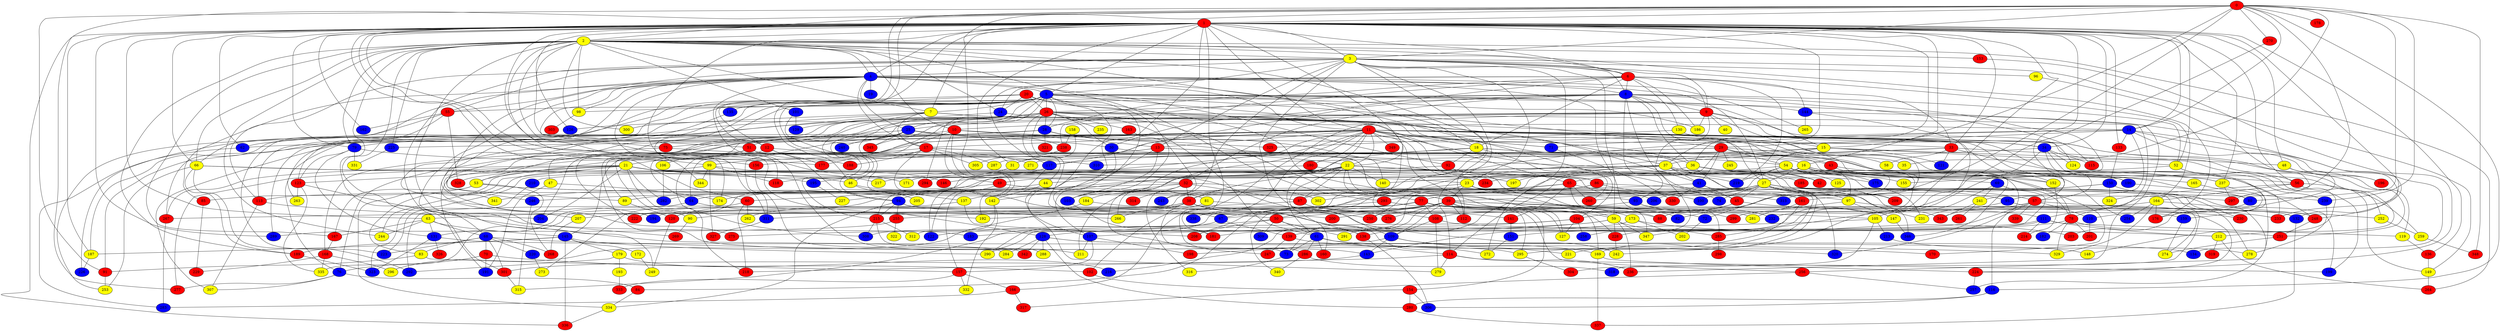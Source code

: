 graph {
0 [style = filled fillcolor = red];
1 [style = filled fillcolor = red];
2 [style = filled fillcolor = yellow];
3 [style = filled fillcolor = yellow];
4 [style = filled fillcolor = blue];
5 [style = filled fillcolor = blue];
6 [style = filled fillcolor = red];
7 [style = filled fillcolor = yellow];
8 [style = filled fillcolor = blue];
9 [style = filled fillcolor = red];
10 [style = filled fillcolor = red];
11 [style = filled fillcolor = red];
12 [style = filled fillcolor = red];
13 [style = filled fillcolor = red];
14 [style = filled fillcolor = blue];
15 [style = filled fillcolor = yellow];
16 [style = filled fillcolor = yellow];
17 [style = filled fillcolor = red];
18 [style = filled fillcolor = yellow];
19 [style = filled fillcolor = blue];
20 [style = filled fillcolor = red];
21 [style = filled fillcolor = yellow];
22 [style = filled fillcolor = yellow];
23 [style = filled fillcolor = yellow];
24 [style = filled fillcolor = blue];
25 [style = filled fillcolor = blue];
26 [style = filled fillcolor = red];
27 [style = filled fillcolor = yellow];
28 [style = filled fillcolor = blue];
29 [style = filled fillcolor = red];
30 [style = filled fillcolor = blue];
31 [style = filled fillcolor = yellow];
32 [style = filled fillcolor = red];
33 [style = filled fillcolor = red];
34 [style = filled fillcolor = blue];
35 [style = filled fillcolor = yellow];
36 [style = filled fillcolor = yellow];
37 [style = filled fillcolor = yellow];
38 [style = filled fillcolor = red];
39 [style = filled fillcolor = red];
40 [style = filled fillcolor = yellow];
41 [style = filled fillcolor = blue];
42 [style = filled fillcolor = red];
43 [style = filled fillcolor = red];
44 [style = filled fillcolor = yellow];
45 [style = filled fillcolor = red];
46 [style = filled fillcolor = yellow];
47 [style = filled fillcolor = yellow];
48 [style = filled fillcolor = yellow];
49 [style = filled fillcolor = red];
50 [style = filled fillcolor = red];
51 [style = filled fillcolor = red];
52 [style = filled fillcolor = yellow];
53 [style = filled fillcolor = yellow];
54 [style = filled fillcolor = yellow];
55 [style = filled fillcolor = red];
56 [style = filled fillcolor = red];
57 [style = filled fillcolor = red];
58 [style = filled fillcolor = yellow];
59 [style = filled fillcolor = yellow];
60 [style = filled fillcolor = red];
61 [style = filled fillcolor = blue];
62 [style = filled fillcolor = blue];
63 [style = filled fillcolor = yellow];
64 [style = filled fillcolor = blue];
65 [style = filled fillcolor = red];
66 [style = filled fillcolor = yellow];
67 [style = filled fillcolor = blue];
68 [style = filled fillcolor = blue];
69 [style = filled fillcolor = blue];
70 [style = filled fillcolor = red];
71 [style = filled fillcolor = blue];
72 [style = filled fillcolor = blue];
73 [style = filled fillcolor = blue];
74 [style = filled fillcolor = blue];
75 [style = filled fillcolor = red];
76 [style = filled fillcolor = blue];
77 [style = filled fillcolor = red];
78 [style = filled fillcolor = red];
79 [style = filled fillcolor = blue];
80 [style = filled fillcolor = blue];
81 [style = filled fillcolor = yellow];
82 [style = filled fillcolor = blue];
83 [style = filled fillcolor = yellow];
84 [style = filled fillcolor = red];
85 [style = filled fillcolor = red];
86 [style = filled fillcolor = red];
87 [style = filled fillcolor = red];
88 [style = filled fillcolor = red];
89 [style = filled fillcolor = yellow];
90 [style = filled fillcolor = yellow];
91 [style = filled fillcolor = red];
92 [style = filled fillcolor = red];
93 [style = filled fillcolor = blue];
94 [style = filled fillcolor = blue];
95 [style = filled fillcolor = blue];
96 [style = filled fillcolor = yellow];
97 [style = filled fillcolor = yellow];
98 [style = filled fillcolor = yellow];
99 [style = filled fillcolor = yellow];
100 [style = filled fillcolor = blue];
101 [style = filled fillcolor = blue];
102 [style = filled fillcolor = red];
103 [style = filled fillcolor = blue];
104 [style = filled fillcolor = red];
105 [style = filled fillcolor = yellow];
106 [style = filled fillcolor = yellow];
107 [style = filled fillcolor = blue];
108 [style = filled fillcolor = red];
109 [style = filled fillcolor = blue];
110 [style = filled fillcolor = blue];
111 [style = filled fillcolor = blue];
112 [style = filled fillcolor = red];
113 [style = filled fillcolor = red];
114 [style = filled fillcolor = red];
115 [style = filled fillcolor = red];
116 [style = filled fillcolor = blue];
117 [style = filled fillcolor = blue];
118 [style = filled fillcolor = red];
119 [style = filled fillcolor = yellow];
120 [style = filled fillcolor = red];
121 [style = filled fillcolor = blue];
122 [style = filled fillcolor = blue];
123 [style = filled fillcolor = red];
124 [style = filled fillcolor = yellow];
125 [style = filled fillcolor = yellow];
126 [style = filled fillcolor = blue];
127 [style = filled fillcolor = yellow];
128 [style = filled fillcolor = blue];
129 [style = filled fillcolor = blue];
130 [style = filled fillcolor = yellow];
131 [style = filled fillcolor = blue];
132 [style = filled fillcolor = blue];
133 [style = filled fillcolor = red];
134 [style = filled fillcolor = blue];
135 [style = filled fillcolor = blue];
136 [style = filled fillcolor = red];
137 [style = filled fillcolor = yellow];
138 [style = filled fillcolor = red];
139 [style = filled fillcolor = red];
140 [style = filled fillcolor = yellow];
141 [style = filled fillcolor = red];
142 [style = filled fillcolor = yellow];
143 [style = filled fillcolor = blue];
144 [style = filled fillcolor = blue];
145 [style = filled fillcolor = blue];
146 [style = filled fillcolor = red];
147 [style = filled fillcolor = yellow];
148 [style = filled fillcolor = yellow];
149 [style = filled fillcolor = yellow];
150 [style = filled fillcolor = blue];
151 [style = filled fillcolor = blue];
152 [style = filled fillcolor = yellow];
153 [style = filled fillcolor = red];
154 [style = filled fillcolor = red];
155 [style = filled fillcolor = yellow];
156 [style = filled fillcolor = red];
157 [style = filled fillcolor = red];
158 [style = filled fillcolor = yellow];
159 [style = filled fillcolor = blue];
160 [style = filled fillcolor = red];
161 [style = filled fillcolor = red];
162 [style = filled fillcolor = blue];
163 [style = filled fillcolor = red];
164 [style = filled fillcolor = yellow];
165 [style = filled fillcolor = yellow];
166 [style = filled fillcolor = red];
167 [style = filled fillcolor = red];
168 [style = filled fillcolor = red];
169 [style = filled fillcolor = yellow];
170 [style = filled fillcolor = red];
171 [style = filled fillcolor = yellow];
172 [style = filled fillcolor = yellow];
173 [style = filled fillcolor = yellow];
174 [style = filled fillcolor = yellow];
175 [style = filled fillcolor = blue];
176 [style = filled fillcolor = red];
177 [style = filled fillcolor = red];
178 [style = filled fillcolor = red];
179 [style = filled fillcolor = yellow];
180 [style = filled fillcolor = red];
181 [style = filled fillcolor = red];
182 [style = filled fillcolor = blue];
183 [style = filled fillcolor = blue];
184 [style = filled fillcolor = yellow];
185 [style = filled fillcolor = red];
186 [style = filled fillcolor = yellow];
187 [style = filled fillcolor = yellow];
188 [style = filled fillcolor = red];
189 [style = filled fillcolor = red];
190 [style = filled fillcolor = blue];
191 [style = filled fillcolor = blue];
192 [style = filled fillcolor = yellow];
193 [style = filled fillcolor = yellow];
194 [style = filled fillcolor = blue];
195 [style = filled fillcolor = blue];
196 [style = filled fillcolor = red];
197 [style = filled fillcolor = yellow];
198 [style = filled fillcolor = red];
199 [style = filled fillcolor = blue];
200 [style = filled fillcolor = red];
201 [style = filled fillcolor = red];
202 [style = filled fillcolor = yellow];
203 [style = filled fillcolor = red];
204 [style = filled fillcolor = blue];
205 [style = filled fillcolor = yellow];
206 [style = filled fillcolor = blue];
207 [style = filled fillcolor = yellow];
208 [style = filled fillcolor = red];
209 [style = filled fillcolor = red];
210 [style = filled fillcolor = blue];
211 [style = filled fillcolor = yellow];
212 [style = filled fillcolor = yellow];
213 [style = filled fillcolor = blue];
214 [style = filled fillcolor = red];
215 [style = filled fillcolor = red];
216 [style = filled fillcolor = blue];
217 [style = filled fillcolor = yellow];
218 [style = filled fillcolor = red];
219 [style = filled fillcolor = blue];
220 [style = filled fillcolor = blue];
221 [style = filled fillcolor = yellow];
222 [style = filled fillcolor = red];
223 [style = filled fillcolor = blue];
224 [style = filled fillcolor = red];
225 [style = filled fillcolor = blue];
226 [style = filled fillcolor = blue];
227 [style = filled fillcolor = yellow];
228 [style = filled fillcolor = red];
229 [style = filled fillcolor = red];
230 [style = filled fillcolor = red];
231 [style = filled fillcolor = yellow];
232 [style = filled fillcolor = blue];
233 [style = filled fillcolor = red];
234 [style = filled fillcolor = red];
235 [style = filled fillcolor = yellow];
236 [style = filled fillcolor = red];
237 [style = filled fillcolor = yellow];
238 [style = filled fillcolor = red];
239 [style = filled fillcolor = blue];
240 [style = filled fillcolor = blue];
241 [style = filled fillcolor = yellow];
242 [style = filled fillcolor = yellow];
243 [style = filled fillcolor = blue];
244 [style = filled fillcolor = yellow];
245 [style = filled fillcolor = yellow];
246 [style = filled fillcolor = blue];
247 [style = filled fillcolor = red];
248 [style = filled fillcolor = red];
249 [style = filled fillcolor = yellow];
250 [style = filled fillcolor = red];
251 [style = filled fillcolor = red];
252 [style = filled fillcolor = yellow];
253 [style = filled fillcolor = yellow];
254 [style = filled fillcolor = blue];
255 [style = filled fillcolor = red];
256 [style = filled fillcolor = red];
257 [style = filled fillcolor = blue];
258 [style = filled fillcolor = blue];
259 [style = filled fillcolor = yellow];
260 [style = filled fillcolor = red];
261 [style = filled fillcolor = red];
262 [style = filled fillcolor = yellow];
263 [style = filled fillcolor = yellow];
264 [style = filled fillcolor = red];
265 [style = filled fillcolor = yellow];
266 [style = filled fillcolor = yellow];
267 [style = filled fillcolor = red];
268 [style = filled fillcolor = red];
269 [style = filled fillcolor = red];
270 [style = filled fillcolor = red];
271 [style = filled fillcolor = yellow];
272 [style = filled fillcolor = yellow];
273 [style = filled fillcolor = yellow];
274 [style = filled fillcolor = yellow];
275 [style = filled fillcolor = red];
276 [style = filled fillcolor = red];
277 [style = filled fillcolor = red];
278 [style = filled fillcolor = yellow];
279 [style = filled fillcolor = yellow];
280 [style = filled fillcolor = red];
281 [style = filled fillcolor = yellow];
282 [style = filled fillcolor = blue];
283 [style = filled fillcolor = blue];
284 [style = filled fillcolor = yellow];
285 [style = filled fillcolor = red];
286 [style = filled fillcolor = red];
287 [style = filled fillcolor = yellow];
288 [style = filled fillcolor = yellow];
289 [style = filled fillcolor = blue];
290 [style = filled fillcolor = yellow];
291 [style = filled fillcolor = yellow];
292 [style = filled fillcolor = blue];
293 [style = filled fillcolor = red];
294 [style = filled fillcolor = red];
295 [style = filled fillcolor = yellow];
296 [style = filled fillcolor = yellow];
297 [style = filled fillcolor = red];
298 [style = filled fillcolor = red];
299 [style = filled fillcolor = red];
300 [style = filled fillcolor = yellow];
301 [style = filled fillcolor = red];
302 [style = filled fillcolor = yellow];
303 [style = filled fillcolor = red];
304 [style = filled fillcolor = red];
305 [style = filled fillcolor = yellow];
306 [style = filled fillcolor = blue];
307 [style = filled fillcolor = yellow];
308 [style = filled fillcolor = blue];
309 [style = filled fillcolor = blue];
310 [style = filled fillcolor = blue];
311 [style = filled fillcolor = blue];
312 [style = filled fillcolor = yellow];
313 [style = filled fillcolor = blue];
314 [style = filled fillcolor = red];
315 [style = filled fillcolor = yellow];
316 [style = filled fillcolor = yellow];
317 [style = filled fillcolor = red];
318 [style = filled fillcolor = blue];
319 [style = filled fillcolor = red];
320 [style = filled fillcolor = blue];
321 [style = filled fillcolor = red];
322 [style = filled fillcolor = yellow];
323 [style = filled fillcolor = blue];
324 [style = filled fillcolor = yellow];
325 [style = filled fillcolor = red];
326 [style = filled fillcolor = red];
327 [style = filled fillcolor = red];
328 [style = filled fillcolor = red];
329 [style = filled fillcolor = yellow];
330 [style = filled fillcolor = red];
331 [style = filled fillcolor = yellow];
332 [style = filled fillcolor = yellow];
333 [style = filled fillcolor = red];
334 [style = filled fillcolor = yellow];
335 [style = filled fillcolor = yellow];
336 [style = filled fillcolor = red];
337 [style = filled fillcolor = red];
338 [style = filled fillcolor = blue];
339 [style = filled fillcolor = red];
340 [style = filled fillcolor = yellow];
341 [style = filled fillcolor = yellow];
342 [style = filled fillcolor = red];
343 [style = filled fillcolor = red];
344 [style = filled fillcolor = yellow];
345 [style = filled fillcolor = red];
346 [style = filled fillcolor = blue];
347 [style = filled fillcolor = yellow];
348 [style = filled fillcolor = red];
349 [style = filled fillcolor = red];
0 -- 14;
0 -- 15;
0 -- 35;
0 -- 46;
0 -- 80;
0 -- 88;
0 -- 91;
0 -- 111;
0 -- 116;
0 -- 122;
0 -- 178;
0 -- 239;
0 -- 270;
0 -- 277;
0 -- 348;
1 -- 2;
0 -- 12;
0 -- 3;
0 -- 2;
0 -- 1;
1 -- 3;
1 -- 4;
1 -- 5;
1 -- 6;
1 -- 7;
1 -- 11;
1 -- 12;
1 -- 14;
1 -- 16;
1 -- 22;
1 -- 31;
1 -- 33;
1 -- 34;
1 -- 36;
1 -- 37;
1 -- 48;
1 -- 52;
1 -- 56;
1 -- 60;
1 -- 62;
1 -- 63;
1 -- 66;
1 -- 79;
1 -- 99;
1 -- 118;
1 -- 126;
1 -- 128;
1 -- 132;
1 -- 133;
1 -- 136;
1 -- 156;
1 -- 162;
1 -- 187;
1 -- 192;
1 -- 228;
1 -- 237;
1 -- 241;
1 -- 286;
1 -- 289;
1 -- 336;
2 -- 3;
2 -- 4;
2 -- 6;
2 -- 7;
2 -- 10;
2 -- 18;
2 -- 24;
2 -- 51;
2 -- 66;
2 -- 68;
2 -- 79;
2 -- 98;
2 -- 101;
2 -- 112;
2 -- 153;
2 -- 167;
2 -- 171;
2 -- 174;
2 -- 176;
2 -- 183;
2 -- 189;
2 -- 225;
2 -- 244;
2 -- 264;
2 -- 293;
2 -- 300;
2 -- 301;
3 -- 4;
3 -- 5;
3 -- 6;
3 -- 8;
3 -- 9;
3 -- 13;
3 -- 23;
3 -- 55;
3 -- 59;
3 -- 87;
3 -- 89;
3 -- 96;
3 -- 113;
3 -- 114;
3 -- 149;
3 -- 164;
3 -- 243;
3 -- 249;
3 -- 272;
3 -- 276;
4 -- 5;
4 -- 8;
4 -- 11;
4 -- 17;
4 -- 19;
4 -- 25;
4 -- 27;
4 -- 55;
4 -- 75;
4 -- 85;
4 -- 92;
4 -- 98;
4 -- 104;
4 -- 194;
4 -- 211;
4 -- 223;
4 -- 265;
4 -- 269;
4 -- 285;
4 -- 344;
5 -- 7;
5 -- 15;
5 -- 25;
5 -- 26;
5 -- 28;
5 -- 29;
5 -- 46;
5 -- 55;
5 -- 108;
5 -- 113;
5 -- 135;
5 -- 144;
5 -- 186;
5 -- 200;
5 -- 226;
5 -- 236;
5 -- 263;
5 -- 275;
5 -- 279;
5 -- 294;
5 -- 299;
5 -- 341;
6 -- 8;
6 -- 9;
6 -- 18;
6 -- 24;
6 -- 28;
6 -- 30;
6 -- 33;
6 -- 117;
6 -- 130;
6 -- 144;
6 -- 186;
6 -- 219;
6 -- 238;
7 -- 14;
7 -- 17;
7 -- 36;
7 -- 62;
7 -- 65;
7 -- 71;
7 -- 94;
7 -- 289;
7 -- 300;
8 -- 9;
8 -- 26;
8 -- 27;
8 -- 32;
8 -- 36;
8 -- 45;
8 -- 52;
8 -- 93;
8 -- 98;
8 -- 115;
8 -- 117;
8 -- 155;
8 -- 311;
9 -- 10;
9 -- 25;
9 -- 34;
9 -- 40;
9 -- 51;
9 -- 82;
9 -- 102;
9 -- 124;
9 -- 186;
9 -- 258;
10 -- 13;
10 -- 49;
10 -- 122;
10 -- 307;
10 -- 308;
10 -- 325;
11 -- 13;
11 -- 15;
11 -- 17;
11 -- 18;
11 -- 22;
11 -- 31;
11 -- 34;
11 -- 58;
11 -- 61;
11 -- 62;
11 -- 71;
11 -- 74;
11 -- 76;
11 -- 79;
11 -- 86;
11 -- 88;
11 -- 89;
11 -- 90;
11 -- 112;
11 -- 119;
11 -- 152;
11 -- 159;
11 -- 166;
11 -- 175;
11 -- 180;
11 -- 184;
11 -- 190;
11 -- 191;
11 -- 212;
11 -- 217;
11 -- 225;
11 -- 247;
11 -- 349;
12 -- 54;
12 -- 94;
12 -- 143;
12 -- 177;
13 -- 16;
13 -- 43;
13 -- 53;
13 -- 64;
13 -- 103;
13 -- 107;
14 -- 29;
14 -- 71;
14 -- 95;
14 -- 133;
14 -- 134;
14 -- 181;
14 -- 196;
14 -- 233;
15 -- 42;
15 -- 50;
15 -- 52;
15 -- 56;
15 -- 121;
15 -- 310;
16 -- 27;
16 -- 49;
16 -- 80;
16 -- 100;
16 -- 120;
16 -- 165;
16 -- 175;
16 -- 232;
16 -- 237;
16 -- 248;
17 -- 21;
17 -- 22;
17 -- 137;
17 -- 145;
17 -- 188;
17 -- 219;
17 -- 287;
17 -- 305;
18 -- 31;
18 -- 69;
18 -- 92;
18 -- 227;
18 -- 254;
18 -- 260;
20 -- 24;
20 -- 26;
20 -- 41;
20 -- 66;
20 -- 103;
20 -- 215;
21 -- 23;
21 -- 32;
21 -- 46;
21 -- 83;
21 -- 123;
21 -- 146;
21 -- 190;
21 -- 204;
21 -- 218;
21 -- 234;
21 -- 267;
21 -- 277;
21 -- 282;
21 -- 328;
21 -- 334;
22 -- 38;
22 -- 39;
22 -- 56;
22 -- 86;
22 -- 87;
22 -- 127;
22 -- 140;
22 -- 142;
22 -- 160;
22 -- 171;
22 -- 195;
22 -- 206;
22 -- 211;
22 -- 215;
22 -- 273;
23 -- 39;
23 -- 161;
23 -- 250;
23 -- 297;
23 -- 302;
23 -- 347;
24 -- 187;
24 -- 346;
25 -- 30;
25 -- 53;
25 -- 67;
25 -- 116;
25 -- 152;
25 -- 238;
25 -- 240;
25 -- 311;
25 -- 345;
26 -- 28;
26 -- 30;
26 -- 37;
26 -- 44;
26 -- 47;
26 -- 50;
26 -- 57;
26 -- 61;
26 -- 64;
26 -- 76;
26 -- 77;
26 -- 78;
26 -- 126;
26 -- 129;
26 -- 163;
26 -- 177;
26 -- 235;
26 -- 246;
26 -- 267;
26 -- 345;
27 -- 38;
27 -- 39;
27 -- 45;
27 -- 57;
27 -- 64;
27 -- 74;
27 -- 77;
27 -- 80;
27 -- 97;
27 -- 113;
27 -- 120;
27 -- 199;
27 -- 206;
27 -- 209;
27 -- 257;
27 -- 278;
27 -- 282;
27 -- 293;
27 -- 318;
27 -- 343;
27 -- 346;
28 -- 33;
28 -- 75;
28 -- 91;
28 -- 140;
28 -- 197;
28 -- 204;
28 -- 321;
29 -- 35;
29 -- 41;
29 -- 43;
29 -- 54;
29 -- 114;
29 -- 117;
29 -- 245;
29 -- 271;
30 -- 107;
30 -- 169;
31 -- 294;
32 -- 38;
32 -- 87;
32 -- 103;
32 -- 246;
32 -- 266;
32 -- 302;
32 -- 314;
33 -- 37;
33 -- 48;
33 -- 58;
33 -- 99;
33 -- 121;
33 -- 233;
34 -- 57;
34 -- 115;
34 -- 124;
34 -- 156;
34 -- 239;
34 -- 285;
36 -- 42;
36 -- 169;
36 -- 170;
36 -- 291;
37 -- 41;
37 -- 42;
37 -- 44;
37 -- 60;
37 -- 140;
37 -- 155;
37 -- 185;
37 -- 190;
37 -- 197;
37 -- 209;
37 -- 210;
37 -- 216;
37 -- 231;
38 -- 63;
38 -- 73;
38 -- 90;
38 -- 138;
38 -- 159;
38 -- 266;
38 -- 267;
38 -- 272;
38 -- 335;
39 -- 50;
39 -- 59;
39 -- 67;
39 -- 72;
39 -- 73;
39 -- 105;
39 -- 109;
39 -- 112;
39 -- 127;
39 -- 154;
39 -- 200;
39 -- 233;
39 -- 276;
39 -- 311;
41 -- 45;
41 -- 137;
41 -- 221;
41 -- 330;
43 -- 72;
43 -- 78;
44 -- 142;
44 -- 174;
45 -- 104;
45 -- 108;
45 -- 230;
46 -- 81;
46 -- 205;
47 -- 174;
47 -- 191;
48 -- 176;
48 -- 196;
49 -- 94;
49 -- 313;
49 -- 341;
50 -- 61;
50 -- 122;
50 -- 138;
50 -- 208;
50 -- 291;
50 -- 309;
51 -- 59;
51 -- 106;
51 -- 188;
51 -- 222;
52 -- 148;
52 -- 199;
52 -- 234;
53 -- 85;
53 -- 93;
53 -- 97;
53 -- 167;
53 -- 268;
54 -- 65;
54 -- 97;
54 -- 125;
54 -- 138;
54 -- 152;
54 -- 219;
54 -- 252;
54 -- 260;
55 -- 123;
55 -- 162;
55 -- 253;
55 -- 328;
56 -- 149;
56 -- 164;
56 -- 259;
56 -- 324;
57 -- 110;
57 -- 139;
57 -- 252;
57 -- 320;
57 -- 339;
57 -- 343;
59 -- 128;
59 -- 228;
59 -- 236;
59 -- 275;
59 -- 285;
59 -- 347;
60 -- 218;
60 -- 262;
60 -- 292;
61 -- 73;
61 -- 114;
61 -- 160;
61 -- 170;
61 -- 286;
62 -- 283;
63 -- 68;
63 -- 131;
63 -- 145;
63 -- 167;
63 -- 244;
64 -- 131;
64 -- 192;
65 -- 67;
65 -- 95;
65 -- 141;
65 -- 243;
65 -- 260;
65 -- 281;
66 -- 109;
66 -- 189;
66 -- 195;
66 -- 253;
66 -- 292;
67 -- 139;
67 -- 290;
68 -- 70;
68 -- 83;
68 -- 220;
68 -- 223;
68 -- 268;
68 -- 301;
68 -- 329;
69 -- 78;
69 -- 105;
69 -- 241;
70 -- 76;
70 -- 102;
70 -- 191;
71 -- 330;
72 -- 202;
73 -- 316;
75 -- 168;
75 -- 310;
76 -- 84;
76 -- 277;
76 -- 307;
77 -- 82;
77 -- 84;
77 -- 108;
77 -- 111;
77 -- 173;
77 -- 192;
77 -- 194;
77 -- 224;
77 -- 256;
77 -- 315;
77 -- 340;
78 -- 151;
78 -- 182;
78 -- 201;
78 -- 251;
78 -- 329;
79 -- 123;
79 -- 131;
79 -- 177;
79 -- 331;
80 -- 110;
81 -- 242;
81 -- 262;
83 -- 91;
83 -- 157;
84 -- 334;
85 -- 229;
86 -- 89;
86 -- 100;
86 -- 208;
86 -- 231;
87 -- 88;
87 -- 141;
87 -- 207;
89 -- 120;
90 -- 269;
91 -- 253;
92 -- 146;
92 -- 320;
93 -- 132;
93 -- 232;
93 -- 255;
94 -- 215;
94 -- 228;
94 -- 255;
94 -- 266;
94 -- 334;
95 -- 231;
95 -- 274;
96 -- 297;
97 -- 132;
97 -- 147;
97 -- 299;
98 -- 303;
99 -- 118;
99 -- 217;
99 -- 244;
99 -- 327;
99 -- 344;
101 -- 129;
101 -- 271;
102 -- 154;
103 -- 181;
104 -- 127;
104 -- 181;
104 -- 258;
104 -- 290;
105 -- 107;
105 -- 213;
105 -- 304;
106 -- 282;
107 -- 157;
107 -- 198;
107 -- 211;
108 -- 109;
108 -- 212;
108 -- 279;
109 -- 143;
109 -- 169;
109 -- 198;
109 -- 221;
110 -- 201;
111 -- 119;
111 -- 143;
111 -- 183;
111 -- 212;
111 -- 214;
113 -- 204;
113 -- 307;
114 -- 199;
114 -- 218;
114 -- 236;
114 -- 279;
116 -- 280;
116 -- 306;
117 -- 118;
117 -- 157;
119 -- 136;
120 -- 249;
123 -- 263;
123 -- 284;
123 -- 335;
128 -- 134;
128 -- 148;
128 -- 280;
128 -- 284;
128 -- 288;
128 -- 342;
130 -- 251;
130 -- 325;
131 -- 295;
131 -- 323;
131 -- 326;
132 -- 337;
133 -- 150;
135 -- 207;
136 -- 149;
137 -- 208;
137 -- 222;
138 -- 306;
139 -- 247;
139 -- 320;
141 -- 151;
142 -- 312;
142 -- 332;
143 -- 301;
144 -- 242;
144 -- 248;
144 -- 265;
145 -- 172;
145 -- 179;
145 -- 187;
145 -- 189;
145 -- 290;
145 -- 336;
147 -- 346;
149 -- 264;
150 -- 161;
150 -- 230;
150 -- 313;
150 -- 324;
151 -- 272;
152 -- 214;
153 -- 224;
154 -- 280;
154 -- 306;
156 -- 342;
157 -- 166;
157 -- 332;
157 -- 333;
158 -- 238;
158 -- 287;
159 -- 274;
161 -- 281;
161 -- 295;
163 -- 316;
164 -- 176;
164 -- 248;
164 -- 250;
164 -- 254;
164 -- 329;
165 -- 203;
166 -- 283;
166 -- 317;
167 -- 168;
168 -- 229;
168 -- 296;
168 -- 335;
169 -- 224;
169 -- 337;
172 -- 249;
173 -- 202;
173 -- 203;
173 -- 308;
179 -- 193;
179 -- 216;
179 -- 292;
180 -- 237;
180 -- 323;
184 -- 250;
184 -- 296;
187 -- 226;
189 -- 323;
190 -- 239;
193 -- 333;
195 -- 227;
207 -- 268;
210 -- 223;
212 -- 264;
212 -- 319;
213 -- 278;
215 -- 288;
215 -- 308;
215 -- 312;
220 -- 273;
224 -- 257;
225 -- 331;
228 -- 242;
237 -- 256;
237 -- 297;
238 -- 305;
239 -- 278;
241 -- 261;
241 -- 343;
246 -- 315;
248 -- 251;
251 -- 274;
252 -- 259;
255 -- 289;
255 -- 322;
256 -- 257;
256 -- 317;
259 -- 348;
267 -- 283;
270 -- 347;
280 -- 337;
285 -- 298;
286 -- 318;
286 -- 340;
293 -- 295;
293 -- 338;
295 -- 304;
301 -- 315;
311 -- 327;
334 -- 336;
}
